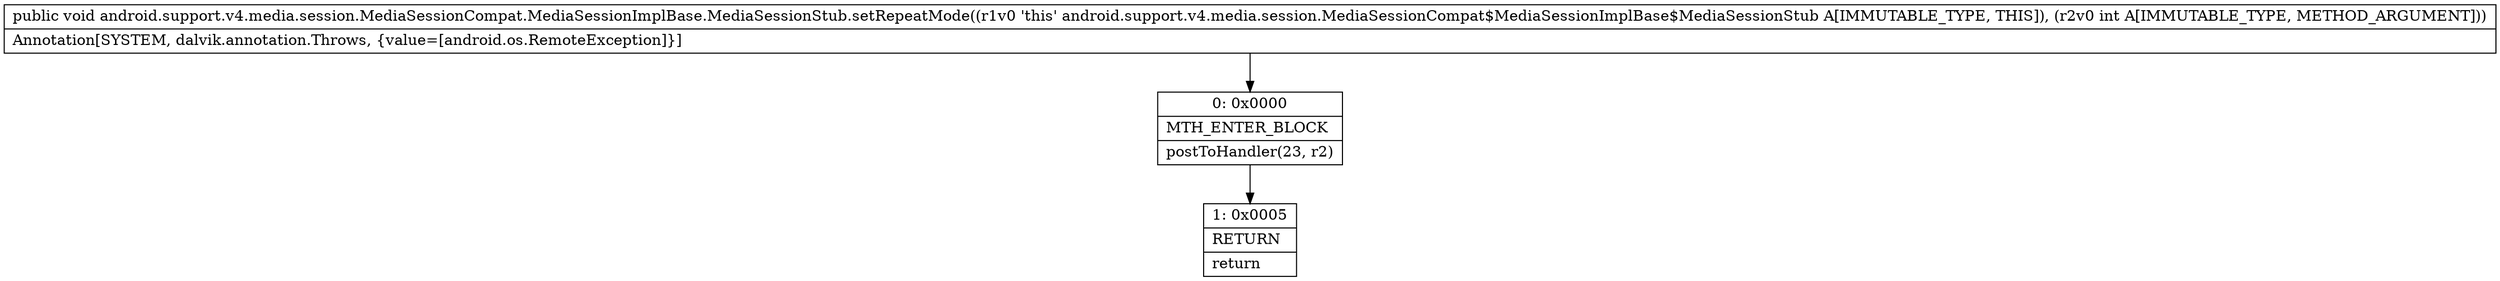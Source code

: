 digraph "CFG forandroid.support.v4.media.session.MediaSessionCompat.MediaSessionImplBase.MediaSessionStub.setRepeatMode(I)V" {
Node_0 [shape=record,label="{0\:\ 0x0000|MTH_ENTER_BLOCK\l|postToHandler(23, r2)\l}"];
Node_1 [shape=record,label="{1\:\ 0x0005|RETURN\l|return\l}"];
MethodNode[shape=record,label="{public void android.support.v4.media.session.MediaSessionCompat.MediaSessionImplBase.MediaSessionStub.setRepeatMode((r1v0 'this' android.support.v4.media.session.MediaSessionCompat$MediaSessionImplBase$MediaSessionStub A[IMMUTABLE_TYPE, THIS]), (r2v0 int A[IMMUTABLE_TYPE, METHOD_ARGUMENT]))  | Annotation[SYSTEM, dalvik.annotation.Throws, \{value=[android.os.RemoteException]\}]\l}"];
MethodNode -> Node_0;
Node_0 -> Node_1;
}

